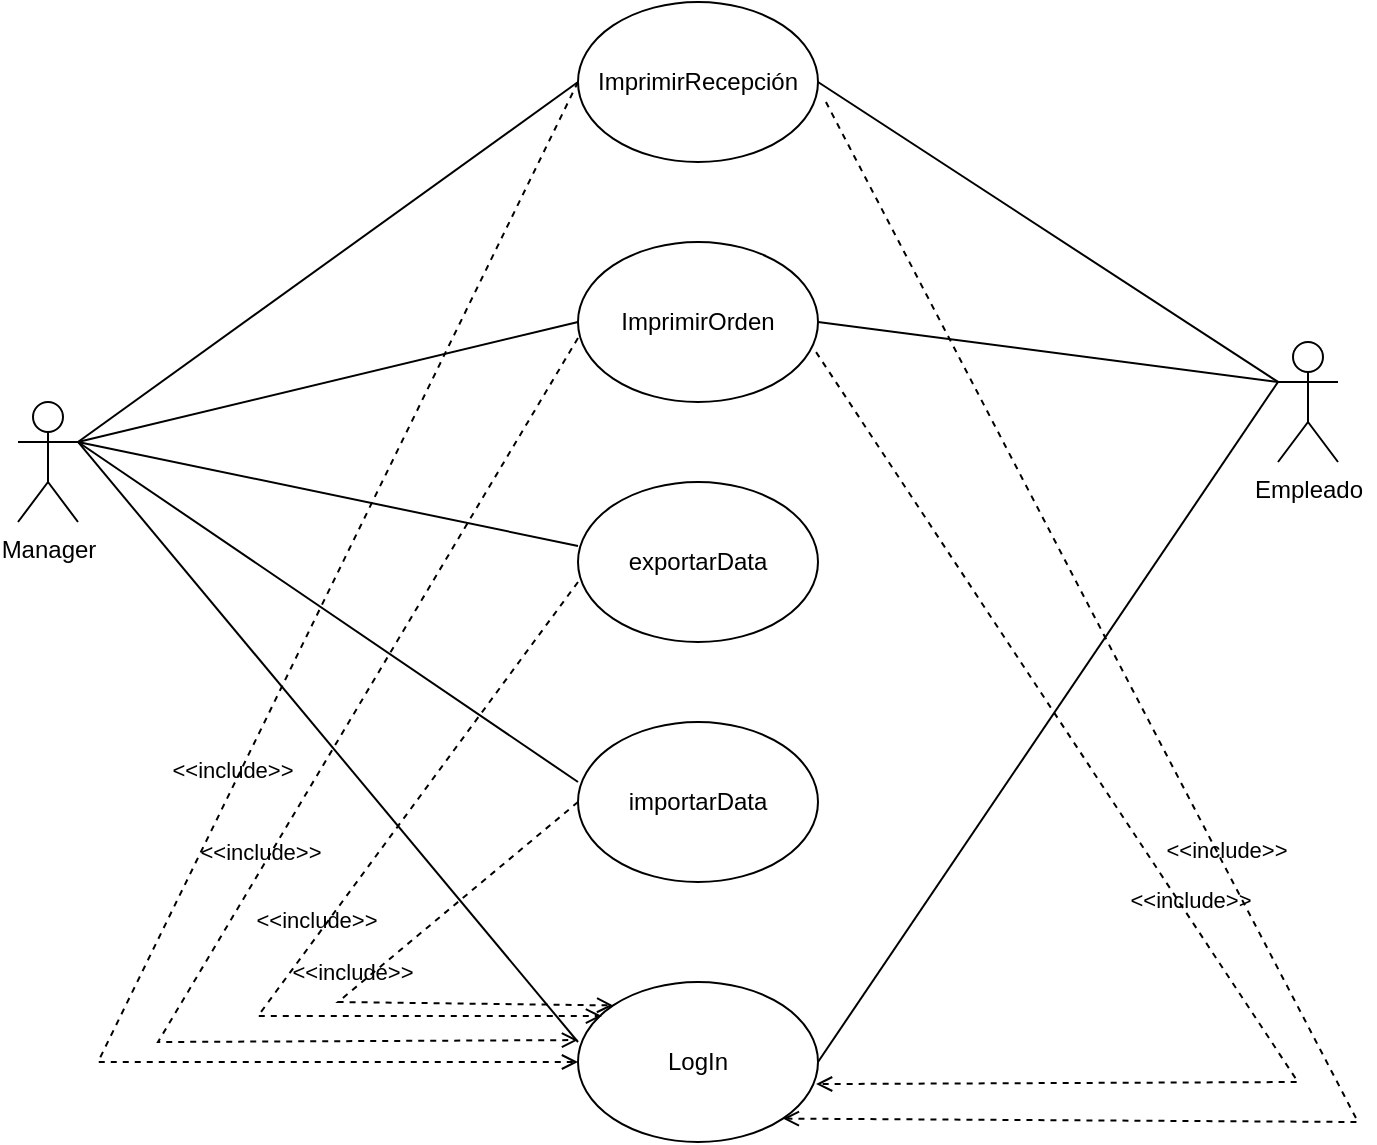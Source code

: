 <mxfile version="17.4.2" type="device"><diagram id="nNbaRLfARN9iBANuuEGC" name="Página-1"><mxGraphModel dx="1102" dy="875" grid="1" gridSize="10" guides="1" tooltips="1" connect="1" arrows="1" fold="1" page="1" pageScale="1" pageWidth="827" pageHeight="1169" math="0" shadow="0"><root><mxCell id="0"/><mxCell id="1" parent="0"/><mxCell id="mfKZPtMQ6M3qpnWWwTNv-1" value="Manager" style="shape=umlActor;verticalLabelPosition=bottom;verticalAlign=top;html=1;outlineConnect=0;labelPosition=center;align=center;" vertex="1" parent="1"><mxGeometry x="80" y="360" width="30" height="60" as="geometry"/></mxCell><mxCell id="mfKZPtMQ6M3qpnWWwTNv-2" value="Empleado" style="shape=umlActor;verticalLabelPosition=bottom;verticalAlign=top;html=1;outlineConnect=0;labelPosition=center;align=center;" vertex="1" parent="1"><mxGeometry x="710" y="330" width="30" height="60" as="geometry"/></mxCell><mxCell id="mfKZPtMQ6M3qpnWWwTNv-3" value="exportarData" style="ellipse;whiteSpace=wrap;html=1;" vertex="1" parent="1"><mxGeometry x="360" y="400" width="120" height="80" as="geometry"/></mxCell><mxCell id="mfKZPtMQ6M3qpnWWwTNv-4" value="ImprimirRecepción" style="ellipse;whiteSpace=wrap;html=1;" vertex="1" parent="1"><mxGeometry x="360" y="160" width="120" height="80" as="geometry"/></mxCell><mxCell id="mfKZPtMQ6M3qpnWWwTNv-5" value="&lt;span&gt;ImprimirOrden&lt;/span&gt;" style="ellipse;whiteSpace=wrap;html=1;" vertex="1" parent="1"><mxGeometry x="360" y="280" width="120" height="80" as="geometry"/></mxCell><mxCell id="mfKZPtMQ6M3qpnWWwTNv-6" value="&lt;span&gt;importarData&lt;/span&gt;" style="ellipse;whiteSpace=wrap;html=1;" vertex="1" parent="1"><mxGeometry x="360" y="520" width="120" height="80" as="geometry"/></mxCell><mxCell id="mfKZPtMQ6M3qpnWWwTNv-9" value="" style="endArrow=none;html=1;rounded=0;entryX=0;entryY=0.5;entryDx=0;entryDy=0;exitX=1;exitY=0.333;exitDx=0;exitDy=0;exitPerimeter=0;" edge="1" parent="1" source="mfKZPtMQ6M3qpnWWwTNv-1" target="mfKZPtMQ6M3qpnWWwTNv-4"><mxGeometry width="50" height="50" relative="1" as="geometry"><mxPoint x="160" y="370" as="sourcePoint"/><mxPoint x="350" y="200" as="targetPoint"/></mxGeometry></mxCell><mxCell id="mfKZPtMQ6M3qpnWWwTNv-10" value="" style="endArrow=none;html=1;rounded=0;exitX=1;exitY=0.333;exitDx=0;exitDy=0;exitPerimeter=0;entryX=0;entryY=0.5;entryDx=0;entryDy=0;" edge="1" parent="1" source="mfKZPtMQ6M3qpnWWwTNv-1" target="mfKZPtMQ6M3qpnWWwTNv-5"><mxGeometry width="50" height="50" relative="1" as="geometry"><mxPoint x="220" y="390" as="sourcePoint"/><mxPoint x="360" y="210" as="targetPoint"/></mxGeometry></mxCell><mxCell id="mfKZPtMQ6M3qpnWWwTNv-11" value="" style="endArrow=none;html=1;rounded=0;entryX=0;entryY=0.4;entryDx=0;entryDy=0;entryPerimeter=0;exitX=1;exitY=0.333;exitDx=0;exitDy=0;exitPerimeter=0;" edge="1" parent="1" source="mfKZPtMQ6M3qpnWWwTNv-1" target="mfKZPtMQ6M3qpnWWwTNv-3"><mxGeometry width="50" height="50" relative="1" as="geometry"><mxPoint x="210" y="380" as="sourcePoint"/><mxPoint x="370" y="220" as="targetPoint"/></mxGeometry></mxCell><mxCell id="mfKZPtMQ6M3qpnWWwTNv-12" value="" style="endArrow=none;html=1;rounded=0;entryX=0;entryY=0.375;entryDx=0;entryDy=0;entryPerimeter=0;exitX=1;exitY=0.333;exitDx=0;exitDy=0;exitPerimeter=0;" edge="1" parent="1" source="mfKZPtMQ6M3qpnWWwTNv-1" target="mfKZPtMQ6M3qpnWWwTNv-6"><mxGeometry width="50" height="50" relative="1" as="geometry"><mxPoint x="210" y="380" as="sourcePoint"/><mxPoint x="380" y="230" as="targetPoint"/></mxGeometry></mxCell><mxCell id="mfKZPtMQ6M3qpnWWwTNv-13" value="" style="endArrow=none;html=1;rounded=0;exitX=0;exitY=0.333;exitDx=0;exitDy=0;exitPerimeter=0;entryX=1;entryY=0.5;entryDx=0;entryDy=0;" edge="1" parent="1" source="mfKZPtMQ6M3qpnWWwTNv-2" target="mfKZPtMQ6M3qpnWWwTNv-4"><mxGeometry width="50" height="50" relative="1" as="geometry"><mxPoint x="250" y="420" as="sourcePoint"/><mxPoint x="390" y="240" as="targetPoint"/></mxGeometry></mxCell><mxCell id="mfKZPtMQ6M3qpnWWwTNv-14" value="" style="endArrow=none;html=1;rounded=0;entryX=1;entryY=0.5;entryDx=0;entryDy=0;exitX=0;exitY=0.333;exitDx=0;exitDy=0;exitPerimeter=0;" edge="1" parent="1" source="mfKZPtMQ6M3qpnWWwTNv-2" target="mfKZPtMQ6M3qpnWWwTNv-5"><mxGeometry width="50" height="50" relative="1" as="geometry"><mxPoint x="640" y="380" as="sourcePoint"/><mxPoint x="484" y="210" as="targetPoint"/></mxGeometry></mxCell><mxCell id="mfKZPtMQ6M3qpnWWwTNv-19" value="LogIn" style="ellipse;whiteSpace=wrap;html=1;" vertex="1" parent="1"><mxGeometry x="360" y="650" width="120" height="80" as="geometry"/></mxCell><mxCell id="mfKZPtMQ6M3qpnWWwTNv-20" value="" style="endArrow=none;html=1;rounded=0;entryX=0;entryY=0.375;entryDx=0;entryDy=0;entryPerimeter=0;exitX=1;exitY=0.333;exitDx=0;exitDy=0;exitPerimeter=0;" edge="1" parent="1" source="mfKZPtMQ6M3qpnWWwTNv-1" target="mfKZPtMQ6M3qpnWWwTNv-19"><mxGeometry width="50" height="50" relative="1" as="geometry"><mxPoint x="130" y="420" as="sourcePoint"/><mxPoint x="370" y="560" as="targetPoint"/></mxGeometry></mxCell><mxCell id="mfKZPtMQ6M3qpnWWwTNv-21" value="" style="endArrow=none;html=1;rounded=0;entryX=1;entryY=0.5;entryDx=0;entryDy=0;exitX=0;exitY=0.333;exitDx=0;exitDy=0;exitPerimeter=0;" edge="1" parent="1" source="mfKZPtMQ6M3qpnWWwTNv-2" target="mfKZPtMQ6M3qpnWWwTNv-19"><mxGeometry width="50" height="50" relative="1" as="geometry"><mxPoint x="130" y="400" as="sourcePoint"/><mxPoint x="380" y="570" as="targetPoint"/></mxGeometry></mxCell><mxCell id="mfKZPtMQ6M3qpnWWwTNv-23" value="&amp;lt;&amp;lt;include&amp;gt;&amp;gt;" style="html=1;verticalAlign=bottom;labelBackgroundColor=none;endArrow=open;endFill=0;dashed=1;rounded=0;exitX=1.033;exitY=0.625;exitDx=0;exitDy=0;exitPerimeter=0;entryX=1;entryY=1;entryDx=0;entryDy=0;" edge="1" parent="1" source="mfKZPtMQ6M3qpnWWwTNv-4" target="mfKZPtMQ6M3qpnWWwTNv-19"><mxGeometry width="160" relative="1" as="geometry"><mxPoint x="330" y="450" as="sourcePoint"/><mxPoint x="490" y="450" as="targetPoint"/><Array as="points"><mxPoint x="750" y="720"/></Array></mxGeometry></mxCell><mxCell id="mfKZPtMQ6M3qpnWWwTNv-24" value="&amp;lt;&amp;lt;include&amp;gt;&amp;gt;" style="html=1;verticalAlign=bottom;labelBackgroundColor=none;endArrow=open;endFill=0;dashed=1;rounded=0;exitX=0.992;exitY=0.688;exitDx=0;exitDy=0;exitPerimeter=0;entryX=0.992;entryY=0.638;entryDx=0;entryDy=0;entryPerimeter=0;" edge="1" parent="1" source="mfKZPtMQ6M3qpnWWwTNv-5" target="mfKZPtMQ6M3qpnWWwTNv-19"><mxGeometry width="160" relative="1" as="geometry"><mxPoint x="493.96" y="220" as="sourcePoint"/><mxPoint x="472.426" y="728.284" as="targetPoint"/><Array as="points"><mxPoint x="720" y="700"/></Array></mxGeometry></mxCell><mxCell id="mfKZPtMQ6M3qpnWWwTNv-29" value="&amp;lt;&amp;lt;include&amp;gt;&amp;gt;" style="html=1;verticalAlign=bottom;labelBackgroundColor=none;endArrow=open;endFill=0;dashed=1;rounded=0;exitX=0;exitY=0.5;exitDx=0;exitDy=0;" edge="1" parent="1" source="mfKZPtMQ6M3qpnWWwTNv-4" target="mfKZPtMQ6M3qpnWWwTNv-19"><mxGeometry width="160" relative="1" as="geometry"><mxPoint x="330" y="450" as="sourcePoint"/><mxPoint x="490" y="450" as="targetPoint"/><Array as="points"><mxPoint x="120" y="690"/></Array></mxGeometry></mxCell><mxCell id="mfKZPtMQ6M3qpnWWwTNv-31" value="&amp;lt;&amp;lt;include&amp;gt;&amp;gt;" style="html=1;verticalAlign=bottom;labelBackgroundColor=none;endArrow=open;endFill=0;dashed=1;rounded=0;exitX=0;exitY=0.6;exitDx=0;exitDy=0;exitPerimeter=0;entryX=0;entryY=0.363;entryDx=0;entryDy=0;entryPerimeter=0;" edge="1" parent="1" source="mfKZPtMQ6M3qpnWWwTNv-5" target="mfKZPtMQ6M3qpnWWwTNv-19"><mxGeometry width="160" relative="1" as="geometry"><mxPoint x="370" y="210" as="sourcePoint"/><mxPoint x="370" y="700" as="targetPoint"/><Array as="points"><mxPoint x="150" y="680"/></Array></mxGeometry></mxCell><mxCell id="mfKZPtMQ6M3qpnWWwTNv-32" value="&amp;lt;&amp;lt;include&amp;gt;&amp;gt;" style="html=1;verticalAlign=bottom;labelBackgroundColor=none;endArrow=open;endFill=0;dashed=1;rounded=0;exitX=0;exitY=0.625;exitDx=0;exitDy=0;exitPerimeter=0;entryX=0.1;entryY=0.213;entryDx=0;entryDy=0;entryPerimeter=0;" edge="1" parent="1" source="mfKZPtMQ6M3qpnWWwTNv-3" target="mfKZPtMQ6M3qpnWWwTNv-19"><mxGeometry width="160" relative="1" as="geometry"><mxPoint x="380" y="220" as="sourcePoint"/><mxPoint x="380" y="710" as="targetPoint"/><Array as="points"><mxPoint x="200" y="667"/></Array></mxGeometry></mxCell><mxCell id="mfKZPtMQ6M3qpnWWwTNv-33" value="&amp;lt;&amp;lt;include&amp;gt;&amp;gt;" style="html=1;verticalAlign=bottom;labelBackgroundColor=none;endArrow=open;endFill=0;dashed=1;rounded=0;exitX=0;exitY=0.5;exitDx=0;exitDy=0;entryX=0;entryY=0;entryDx=0;entryDy=0;" edge="1" parent="1" source="mfKZPtMQ6M3qpnWWwTNv-6" target="mfKZPtMQ6M3qpnWWwTNv-19"><mxGeometry width="160" relative="1" as="geometry"><mxPoint x="390" y="230" as="sourcePoint"/><mxPoint x="390" y="720" as="targetPoint"/><Array as="points"><mxPoint x="240" y="660"/></Array></mxGeometry></mxCell></root></mxGraphModel></diagram></mxfile>